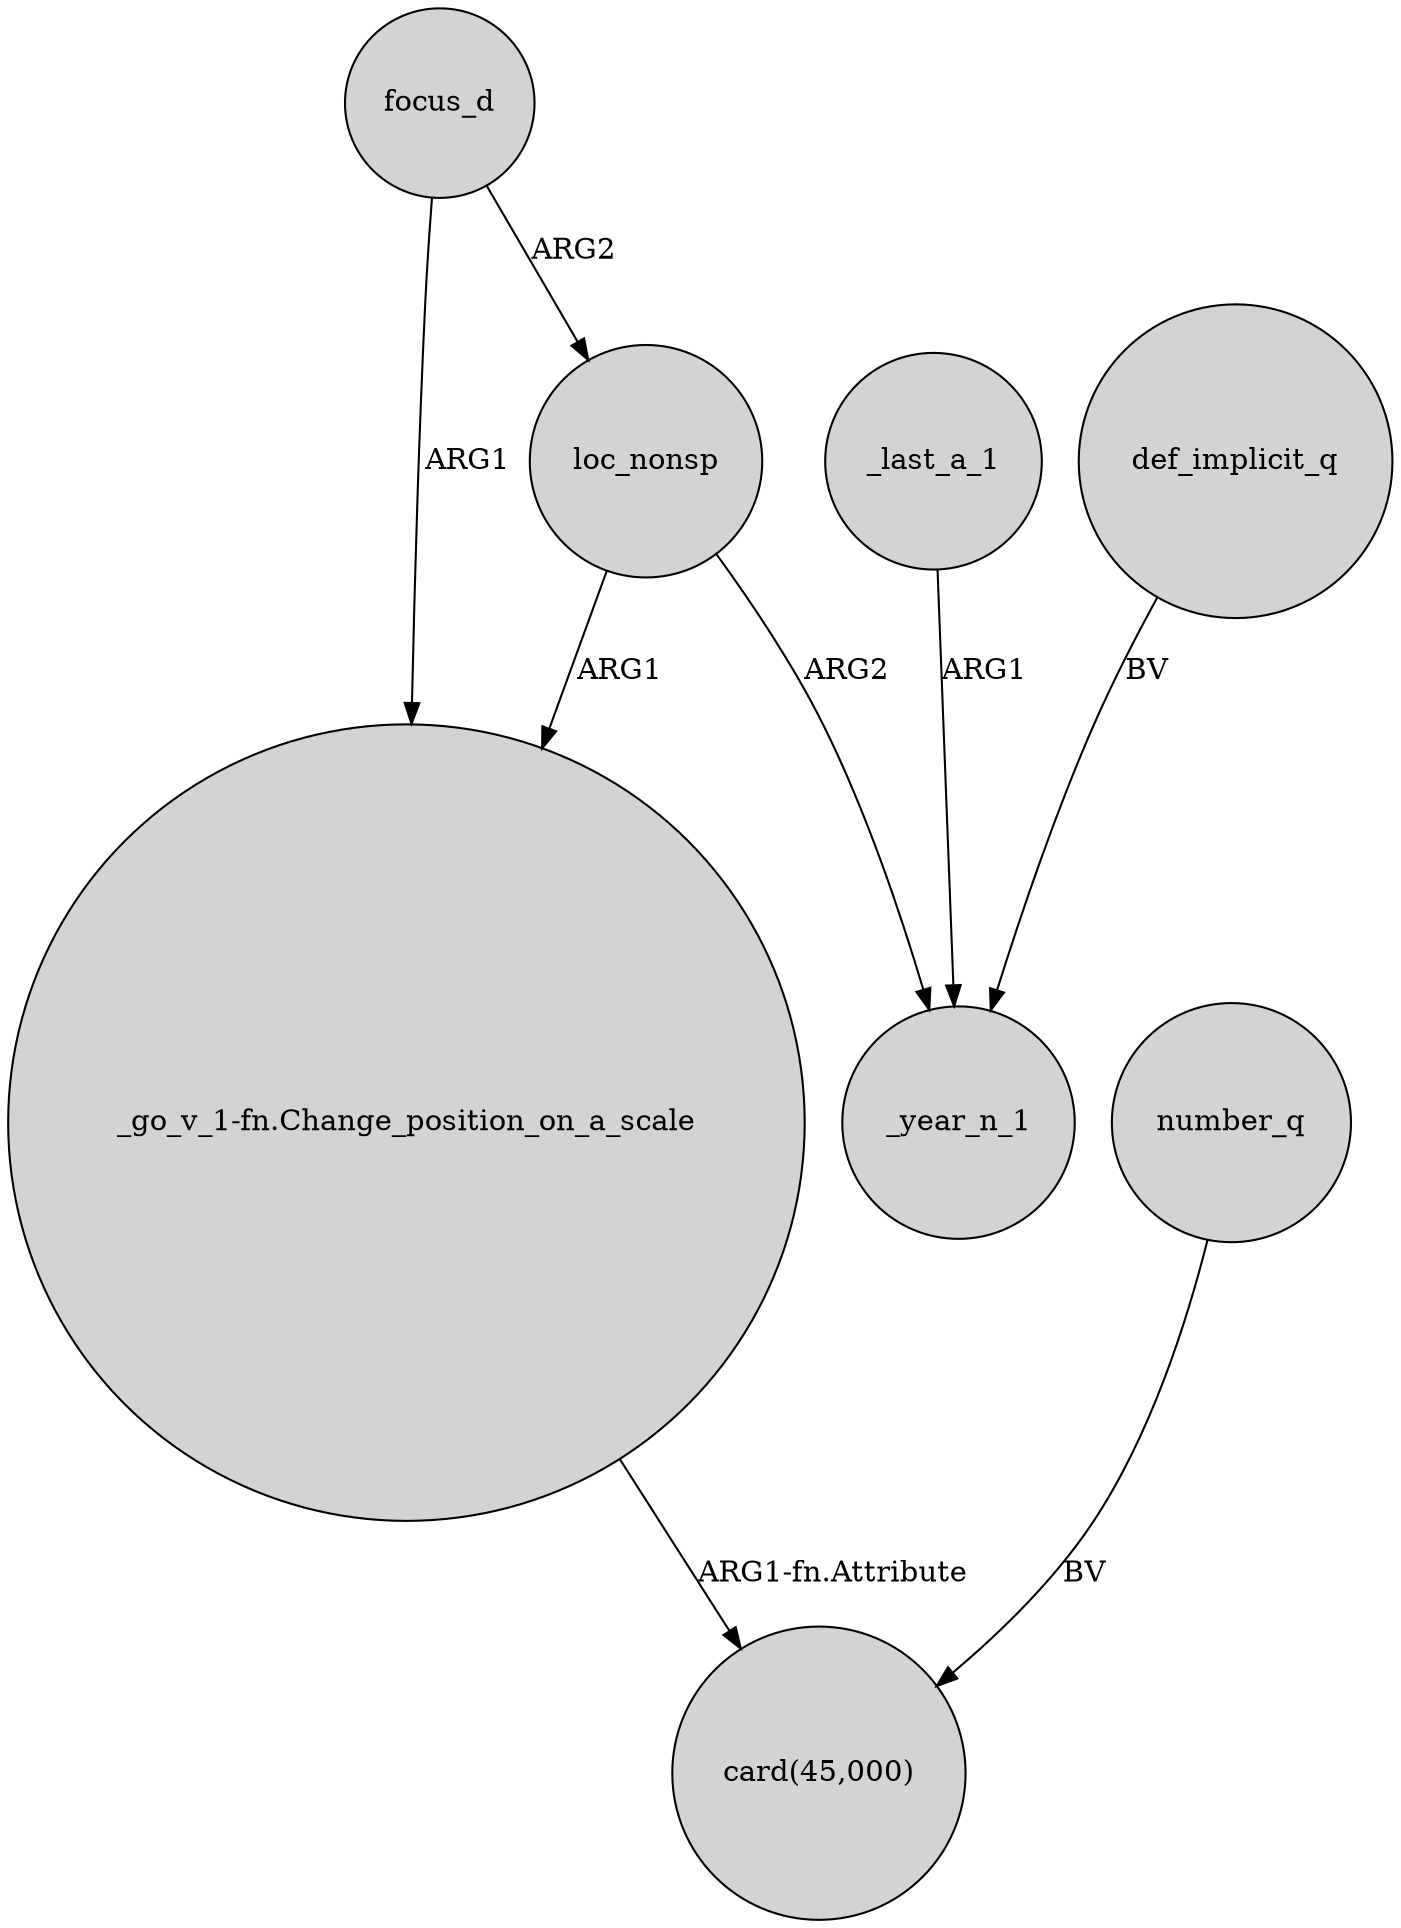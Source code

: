 digraph {
	node [shape=circle style=filled]
	focus_d -> "_go_v_1-fn.Change_position_on_a_scale" [label=ARG1]
	number_q -> "card(45,000)" [label=BV]
	focus_d -> loc_nonsp [label=ARG2]
	loc_nonsp -> "_go_v_1-fn.Change_position_on_a_scale" [label=ARG1]
	"_go_v_1-fn.Change_position_on_a_scale" -> "card(45,000)" [label="ARG1-fn.Attribute"]
	_last_a_1 -> _year_n_1 [label=ARG1]
	loc_nonsp -> _year_n_1 [label=ARG2]
	def_implicit_q -> _year_n_1 [label=BV]
}
